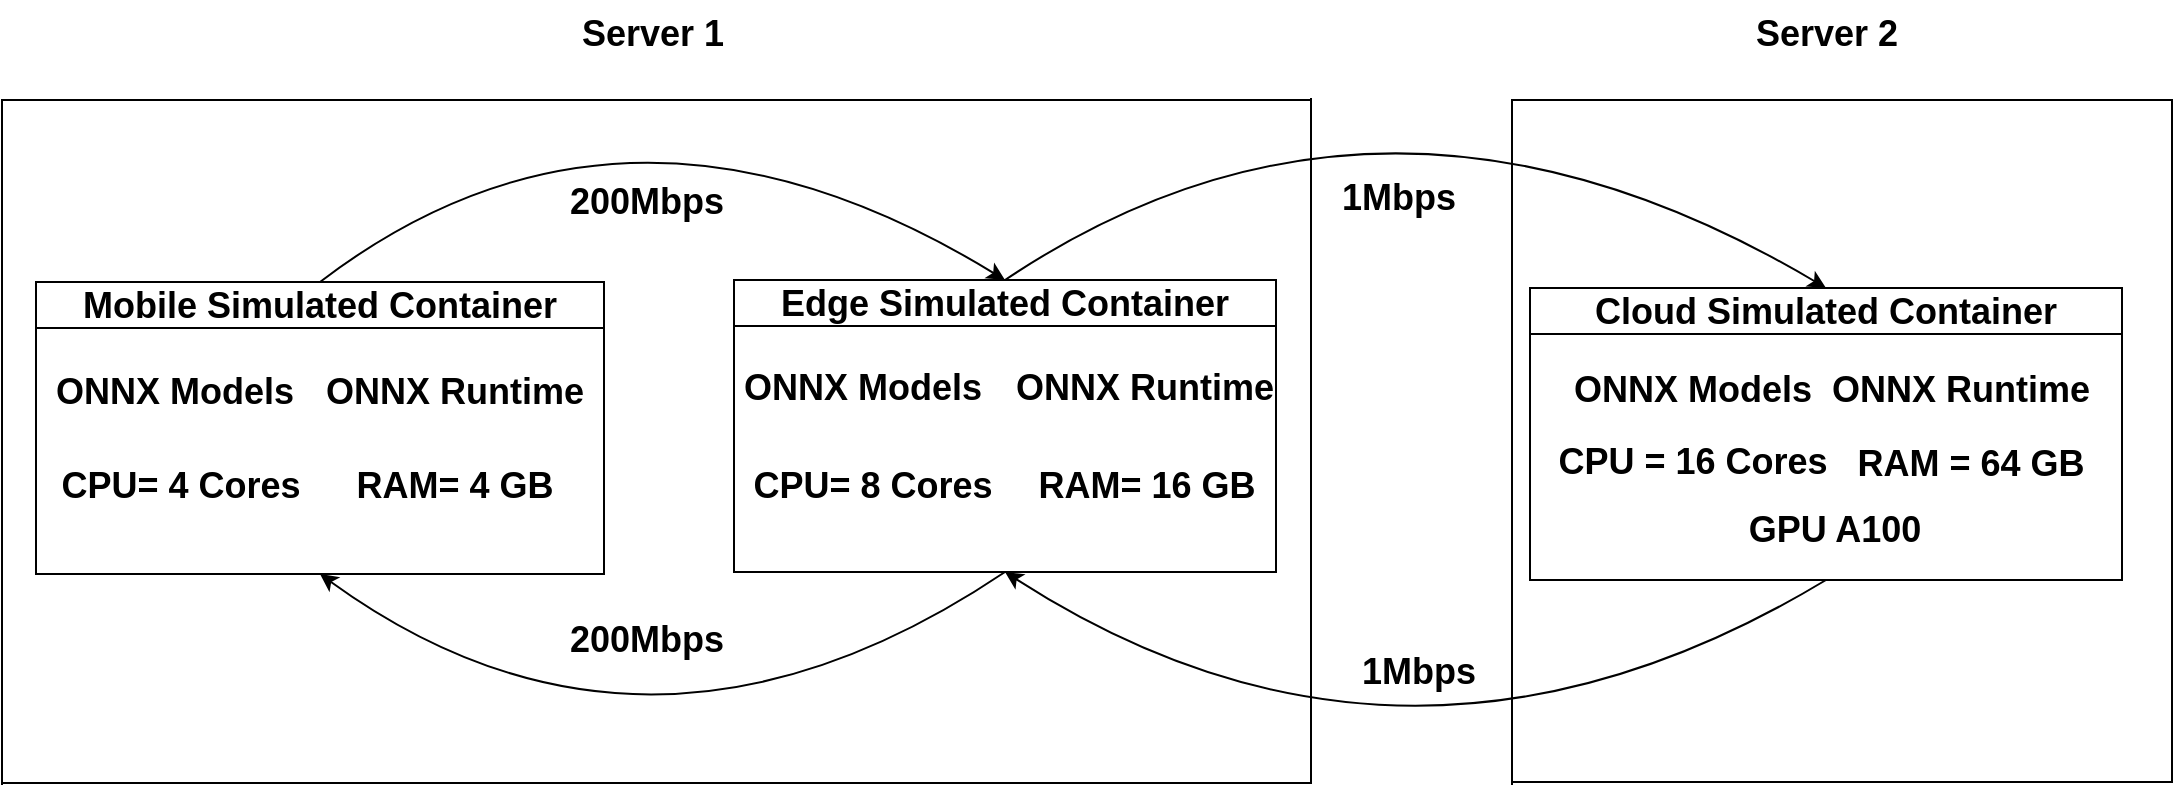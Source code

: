 <mxfile version="22.1.21" type="device">
  <diagram name="Page-1" id="CqUbiwOvytCzv99FlpGm">
    <mxGraphModel dx="1621" dy="630" grid="0" gridSize="10" guides="1" tooltips="1" connect="1" arrows="1" fold="1" page="0" pageScale="1" pageWidth="850" pageHeight="1100" math="0" shadow="0">
      <root>
        <mxCell id="0" />
        <mxCell id="1" parent="0" />
        <mxCell id="XYnnE-PNAu_jFsiBg7id-3" value="&lt;font style=&quot;font-size: 18px;&quot;&gt;Mobile Simulated Container&lt;/font&gt;" style="swimlane;whiteSpace=wrap;html=1;" parent="1" vertex="1">
          <mxGeometry x="-17" y="400" width="284" height="146" as="geometry" />
        </mxCell>
        <mxCell id="XYnnE-PNAu_jFsiBg7id-4" value="&lt;font style=&quot;font-size: 18px;&quot;&gt;&lt;b style=&quot;&quot;&gt;ONNX Models&lt;/b&gt;&lt;/font&gt;" style="text;html=1;align=center;verticalAlign=middle;resizable=0;points=[];autosize=1;strokeColor=none;fillColor=none;" parent="XYnnE-PNAu_jFsiBg7id-3" vertex="1">
          <mxGeometry x="0.5" y="38" width="137" height="34" as="geometry" />
        </mxCell>
        <mxCell id="XYnnE-PNAu_jFsiBg7id-6" value="&lt;font style=&quot;font-size: 18px;&quot;&gt;&lt;b style=&quot;&quot;&gt;ONNX Runtime&lt;/b&gt;&lt;/font&gt;" style="text;html=1;align=center;verticalAlign=middle;resizable=0;points=[];autosize=1;strokeColor=none;fillColor=none;" parent="XYnnE-PNAu_jFsiBg7id-3" vertex="1">
          <mxGeometry x="135" y="38" width="147" height="34" as="geometry" />
        </mxCell>
        <mxCell id="XYnnE-PNAu_jFsiBg7id-7" value="&lt;b style=&quot;&quot;&gt;&lt;font style=&quot;font-size: 18px;&quot;&gt;CPU= 4 Cores&lt;/font&gt;&lt;/b&gt;" style="text;html=1;align=center;verticalAlign=middle;resizable=0;points=[];autosize=1;strokeColor=none;fillColor=none;" parent="XYnnE-PNAu_jFsiBg7id-3" vertex="1">
          <mxGeometry x="3.5" y="85" width="137" height="34" as="geometry" />
        </mxCell>
        <mxCell id="XYnnE-PNAu_jFsiBg7id-8" value="&lt;b style=&quot;&quot;&gt;&lt;font style=&quot;font-size: 18px;&quot;&gt;RAM= 4 GB&lt;/font&gt;&lt;/b&gt;" style="text;html=1;align=center;verticalAlign=middle;resizable=0;points=[];autosize=1;strokeColor=none;fillColor=none;" parent="XYnnE-PNAu_jFsiBg7id-3" vertex="1">
          <mxGeometry x="150.5" y="85" width="116" height="34" as="geometry" />
        </mxCell>
        <mxCell id="XYnnE-PNAu_jFsiBg7id-9" value="&lt;font style=&quot;font-size: 18px;&quot;&gt;Edge Simulated Container&lt;/font&gt;" style="swimlane;whiteSpace=wrap;html=1;" parent="1" vertex="1">
          <mxGeometry x="332" y="399" width="271" height="146" as="geometry" />
        </mxCell>
        <mxCell id="XYnnE-PNAu_jFsiBg7id-11" value="&lt;font style=&quot;font-size: 18px;&quot;&gt;&lt;b style=&quot;&quot;&gt;ONNX Runtime&lt;/b&gt;&lt;/font&gt;" style="text;html=1;align=center;verticalAlign=middle;resizable=0;points=[];autosize=1;strokeColor=none;fillColor=none;" parent="XYnnE-PNAu_jFsiBg7id-9" vertex="1">
          <mxGeometry x="131.5" y="37" width="147" height="34" as="geometry" />
        </mxCell>
        <mxCell id="XYnnE-PNAu_jFsiBg7id-12" value="&lt;b style=&quot;&quot;&gt;&lt;font style=&quot;font-size: 18px;&quot;&gt;CPU= 8 Cores&lt;/font&gt;&lt;/b&gt;" style="text;html=1;align=center;verticalAlign=middle;resizable=0;points=[];autosize=1;strokeColor=none;fillColor=none;" parent="XYnnE-PNAu_jFsiBg7id-9" vertex="1">
          <mxGeometry y="86" width="137" height="34" as="geometry" />
        </mxCell>
        <mxCell id="XYnnE-PNAu_jFsiBg7id-13" value="&lt;b style=&quot;&quot;&gt;&lt;font style=&quot;font-size: 18px;&quot;&gt;RAM= 16 GB&lt;/font&gt;&lt;/b&gt;" style="text;html=1;align=center;verticalAlign=middle;resizable=0;points=[];autosize=1;strokeColor=none;fillColor=none;" parent="XYnnE-PNAu_jFsiBg7id-9" vertex="1">
          <mxGeometry x="142" y="86" width="127" height="34" as="geometry" />
        </mxCell>
        <mxCell id="XYnnE-PNAu_jFsiBg7id-10" value="&lt;font style=&quot;font-size: 18px;&quot;&gt;&lt;b style=&quot;&quot;&gt;ONNX Models&lt;/b&gt;&lt;/font&gt;" style="text;html=1;align=center;verticalAlign=middle;resizable=0;points=[];autosize=1;strokeColor=none;fillColor=none;" parent="XYnnE-PNAu_jFsiBg7id-9" vertex="1">
          <mxGeometry x="-5" y="37" width="137" height="34" as="geometry" />
        </mxCell>
        <mxCell id="XYnnE-PNAu_jFsiBg7id-14" value="&lt;font style=&quot;font-size: 18px;&quot;&gt;Cloud Simulated Container&lt;/font&gt;" style="swimlane;whiteSpace=wrap;html=1;" parent="1" vertex="1">
          <mxGeometry x="730" y="403" width="296" height="146" as="geometry" />
        </mxCell>
        <mxCell id="XYnnE-PNAu_jFsiBg7id-15" value="&lt;font style=&quot;font-size: 18px;&quot;&gt;&lt;b style=&quot;&quot;&gt;ONNX Models&lt;/b&gt;&lt;/font&gt;" style="text;html=1;align=center;verticalAlign=middle;resizable=0;points=[];autosize=1;strokeColor=none;fillColor=none;" parent="XYnnE-PNAu_jFsiBg7id-14" vertex="1">
          <mxGeometry x="12" y="34" width="137" height="34" as="geometry" />
        </mxCell>
        <mxCell id="XYnnE-PNAu_jFsiBg7id-16" value="&lt;font style=&quot;font-size: 18px;&quot;&gt;&lt;b style=&quot;&quot;&gt;ONNX Runtime&lt;/b&gt;&lt;/font&gt;" style="text;html=1;align=center;verticalAlign=middle;resizable=0;points=[];autosize=1;strokeColor=none;fillColor=none;" parent="XYnnE-PNAu_jFsiBg7id-14" vertex="1">
          <mxGeometry x="141" y="34" width="147" height="34" as="geometry" />
        </mxCell>
        <mxCell id="XYnnE-PNAu_jFsiBg7id-17" value="&lt;b style=&quot;&quot;&gt;&lt;font style=&quot;font-size: 18px;&quot;&gt;CPU = 16 Cores&lt;/font&gt;&lt;/b&gt;" style="text;html=1;align=center;verticalAlign=middle;resizable=0;points=[];autosize=1;strokeColor=none;fillColor=none;" parent="XYnnE-PNAu_jFsiBg7id-14" vertex="1">
          <mxGeometry x="4.5" y="70" width="152" height="34" as="geometry" />
        </mxCell>
        <mxCell id="XYnnE-PNAu_jFsiBg7id-18" value="&lt;b style=&quot;&quot;&gt;&lt;font style=&quot;font-size: 18px;&quot;&gt;RAM = 64 GB&lt;/font&gt;&lt;/b&gt;" style="text;html=1;align=center;verticalAlign=middle;resizable=0;points=[];autosize=1;strokeColor=none;fillColor=none;" parent="XYnnE-PNAu_jFsiBg7id-14" vertex="1">
          <mxGeometry x="154" y="71" width="131" height="34" as="geometry" />
        </mxCell>
        <mxCell id="XYnnE-PNAu_jFsiBg7id-19" value="&lt;b style=&quot;&quot;&gt;&lt;font style=&quot;font-size: 18px;&quot;&gt;GPU A100&lt;/font&gt;&lt;/b&gt;" style="text;html=1;align=center;verticalAlign=middle;resizable=0;points=[];autosize=1;strokeColor=none;fillColor=none;" parent="XYnnE-PNAu_jFsiBg7id-14" vertex="1">
          <mxGeometry x="100" y="104" width="104" height="34" as="geometry" />
        </mxCell>
        <mxCell id="XYnnE-PNAu_jFsiBg7id-23" value="" style="curved=1;endArrow=classic;html=1;rounded=0;exitX=0.5;exitY=0;exitDx=0;exitDy=0;entryX=0.5;entryY=0;entryDx=0;entryDy=0;" parent="1" source="XYnnE-PNAu_jFsiBg7id-3" target="XYnnE-PNAu_jFsiBg7id-9" edge="1">
          <mxGeometry width="50" height="50" relative="1" as="geometry">
            <mxPoint x="398" y="544" as="sourcePoint" />
            <mxPoint x="448" y="494" as="targetPoint" />
            <Array as="points">
              <mxPoint x="278" y="283" />
            </Array>
          </mxGeometry>
        </mxCell>
        <mxCell id="XYnnE-PNAu_jFsiBg7id-24" value="" style="curved=1;endArrow=classic;html=1;rounded=0;exitX=0.5;exitY=0;exitDx=0;exitDy=0;entryX=0.5;entryY=0;entryDx=0;entryDy=0;" parent="1" source="XYnnE-PNAu_jFsiBg7id-9" target="XYnnE-PNAu_jFsiBg7id-14" edge="1">
          <mxGeometry width="50" height="50" relative="1" as="geometry">
            <mxPoint x="531" y="371" as="sourcePoint" />
            <mxPoint x="896" y="371" as="targetPoint" />
            <Array as="points">
              <mxPoint x="657" y="272" />
            </Array>
          </mxGeometry>
        </mxCell>
        <mxCell id="XYnnE-PNAu_jFsiBg7id-29" value="" style="curved=1;endArrow=classic;html=1;rounded=0;exitX=0.5;exitY=1;exitDx=0;exitDy=0;entryX=0.5;entryY=1;entryDx=0;entryDy=0;" parent="1" source="XYnnE-PNAu_jFsiBg7id-9" target="XYnnE-PNAu_jFsiBg7id-3" edge="1">
          <mxGeometry width="50" height="50" relative="1" as="geometry">
            <mxPoint x="452" y="680" as="sourcePoint" />
            <mxPoint x="94" y="680" as="targetPoint" />
            <Array as="points">
              <mxPoint x="289" y="665" />
            </Array>
          </mxGeometry>
        </mxCell>
        <mxCell id="XYnnE-PNAu_jFsiBg7id-30" value="" style="curved=1;endArrow=classic;html=1;rounded=0;exitX=0.5;exitY=1;exitDx=0;exitDy=0;entryX=0.5;entryY=1;entryDx=0;entryDy=0;" parent="1" source="XYnnE-PNAu_jFsiBg7id-14" target="XYnnE-PNAu_jFsiBg7id-9" edge="1">
          <mxGeometry width="50" height="50" relative="1" as="geometry">
            <mxPoint x="863" y="653" as="sourcePoint" />
            <mxPoint x="474" y="649" as="targetPoint" />
            <Array as="points">
              <mxPoint x="669" y="675" />
            </Array>
          </mxGeometry>
        </mxCell>
        <mxCell id="XYnnE-PNAu_jFsiBg7id-36" value="" style="shape=partialRectangle;whiteSpace=wrap;html=1;top=0;left=0;fillColor=none;" parent="1" vertex="1">
          <mxGeometry x="-34" y="308.5" width="654.5" height="342" as="geometry" />
        </mxCell>
        <mxCell id="XYnnE-PNAu_jFsiBg7id-37" value="" style="shape=partialRectangle;whiteSpace=wrap;html=1;bottom=0;right=0;fillColor=none;" parent="1" vertex="1">
          <mxGeometry x="-34" y="309" width="653.5" height="342" as="geometry" />
        </mxCell>
        <mxCell id="XYnnE-PNAu_jFsiBg7id-38" value="&lt;font style=&quot;font-size: 18px;&quot;&gt;&lt;b style=&quot;&quot;&gt;Server 1&lt;/b&gt;&lt;/font&gt;" style="text;html=1;align=center;verticalAlign=middle;resizable=0;points=[];autosize=1;strokeColor=none;fillColor=none;" parent="1" vertex="1">
          <mxGeometry x="246" y="259" width="89" height="34" as="geometry" />
        </mxCell>
        <mxCell id="XYnnE-PNAu_jFsiBg7id-39" value="" style="shape=partialRectangle;whiteSpace=wrap;html=1;bottom=0;right=0;fillColor=none;" parent="1" vertex="1">
          <mxGeometry x="721" y="309" width="330" height="342" as="geometry" />
        </mxCell>
        <mxCell id="XYnnE-PNAu_jFsiBg7id-40" value="" style="shape=partialRectangle;whiteSpace=wrap;html=1;top=0;left=0;fillColor=none;" parent="1" vertex="1">
          <mxGeometry x="722" y="309" width="329" height="341" as="geometry" />
        </mxCell>
        <mxCell id="XYnnE-PNAu_jFsiBg7id-41" value="&lt;font style=&quot;font-size: 18px;&quot;&gt;&lt;b style=&quot;&quot;&gt;Server 2&lt;/b&gt;&lt;/font&gt;" style="text;html=1;align=center;verticalAlign=middle;resizable=0;points=[];autosize=1;strokeColor=none;fillColor=none;" parent="1" vertex="1">
          <mxGeometry x="833.5" y="259" width="89" height="34" as="geometry" />
        </mxCell>
        <mxCell id="XYnnE-PNAu_jFsiBg7id-42" value="&lt;font style=&quot;font-size: 18px;&quot;&gt;&lt;b style=&quot;&quot;&gt;1Mbps&lt;/b&gt;&lt;/font&gt;" style="text;html=1;align=center;verticalAlign=middle;resizable=0;points=[];autosize=1;strokeColor=none;fillColor=none;" parent="1" vertex="1">
          <mxGeometry x="626" y="341" width="75" height="34" as="geometry" />
        </mxCell>
        <mxCell id="XYnnE-PNAu_jFsiBg7id-44" value="&lt;font style=&quot;font-size: 18px;&quot;&gt;&lt;b style=&quot;&quot;&gt;1Mbps&lt;/b&gt;&lt;/font&gt;" style="text;html=1;align=center;verticalAlign=middle;resizable=0;points=[];autosize=1;strokeColor=none;fillColor=none;" parent="1" vertex="1">
          <mxGeometry x="636" y="578" width="75" height="34" as="geometry" />
        </mxCell>
        <mxCell id="XYnnE-PNAu_jFsiBg7id-45" value="&lt;font style=&quot;font-size: 18px;&quot;&gt;&lt;b style=&quot;&quot;&gt;200Mbps&lt;/b&gt;&lt;/font&gt;" style="text;html=1;align=center;verticalAlign=middle;resizable=0;points=[];autosize=1;strokeColor=none;fillColor=none;" parent="1" vertex="1">
          <mxGeometry x="240" y="343" width="95" height="34" as="geometry" />
        </mxCell>
        <mxCell id="XYnnE-PNAu_jFsiBg7id-46" value="&lt;font style=&quot;font-size: 18px;&quot;&gt;&lt;b style=&quot;&quot;&gt;200Mbps&lt;/b&gt;&lt;/font&gt;" style="text;html=1;align=center;verticalAlign=middle;resizable=0;points=[];autosize=1;strokeColor=none;fillColor=none;" parent="1" vertex="1">
          <mxGeometry x="240" y="562" width="95" height="34" as="geometry" />
        </mxCell>
      </root>
    </mxGraphModel>
  </diagram>
</mxfile>
